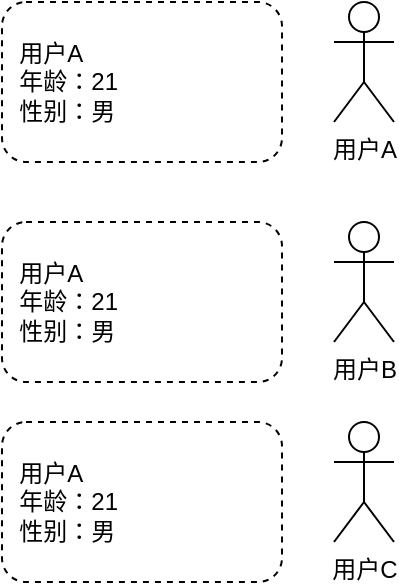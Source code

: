 <mxfile version="21.1.2" type="github">
  <diagram name="第 1 页" id="-02idUG7nGklGIDdgU3A">
    <mxGraphModel dx="984" dy="590" grid="1" gridSize="10" guides="1" tooltips="1" connect="1" arrows="1" fold="1" page="1" pageScale="1" pageWidth="827" pageHeight="1169" math="0" shadow="0">
      <root>
        <mxCell id="0" />
        <mxCell id="1" parent="0" />
        <mxCell id="ILd6SLxY5iuPmNZTyazk-2" value="用户A" style="shape=umlActor;verticalLabelPosition=bottom;verticalAlign=top;html=1;outlineConnect=0;" vertex="1" parent="1">
          <mxGeometry x="440" y="120" width="30" height="60" as="geometry" />
        </mxCell>
        <mxCell id="ILd6SLxY5iuPmNZTyazk-3" value="&amp;nbsp; 用户A&lt;br&gt;&amp;nbsp; 年龄：21&lt;br&gt;&amp;nbsp; 性别：男" style="rounded=1;whiteSpace=wrap;html=1;dashed=1;align=left;" vertex="1" parent="1">
          <mxGeometry x="274" y="120" width="140" height="80" as="geometry" />
        </mxCell>
        <mxCell id="ILd6SLxY5iuPmNZTyazk-4" value="用户B" style="shape=umlActor;verticalLabelPosition=bottom;verticalAlign=top;html=1;outlineConnect=0;" vertex="1" parent="1">
          <mxGeometry x="440" y="230" width="30" height="60" as="geometry" />
        </mxCell>
        <mxCell id="ILd6SLxY5iuPmNZTyazk-5" value="&amp;nbsp; 用户A&lt;br&gt;&amp;nbsp; 年龄：21&lt;br&gt;&amp;nbsp; 性别：男" style="rounded=1;whiteSpace=wrap;html=1;dashed=1;align=left;" vertex="1" parent="1">
          <mxGeometry x="274" y="230" width="140" height="80" as="geometry" />
        </mxCell>
        <mxCell id="ILd6SLxY5iuPmNZTyazk-6" value="用户C" style="shape=umlActor;verticalLabelPosition=bottom;verticalAlign=top;html=1;outlineConnect=0;" vertex="1" parent="1">
          <mxGeometry x="440" y="330" width="30" height="60" as="geometry" />
        </mxCell>
        <mxCell id="ILd6SLxY5iuPmNZTyazk-7" value="&amp;nbsp; 用户A&lt;br&gt;&amp;nbsp; 年龄：21&lt;br&gt;&amp;nbsp; 性别：男" style="rounded=1;whiteSpace=wrap;html=1;dashed=1;align=left;" vertex="1" parent="1">
          <mxGeometry x="274" y="330" width="140" height="80" as="geometry" />
        </mxCell>
      </root>
    </mxGraphModel>
  </diagram>
</mxfile>
